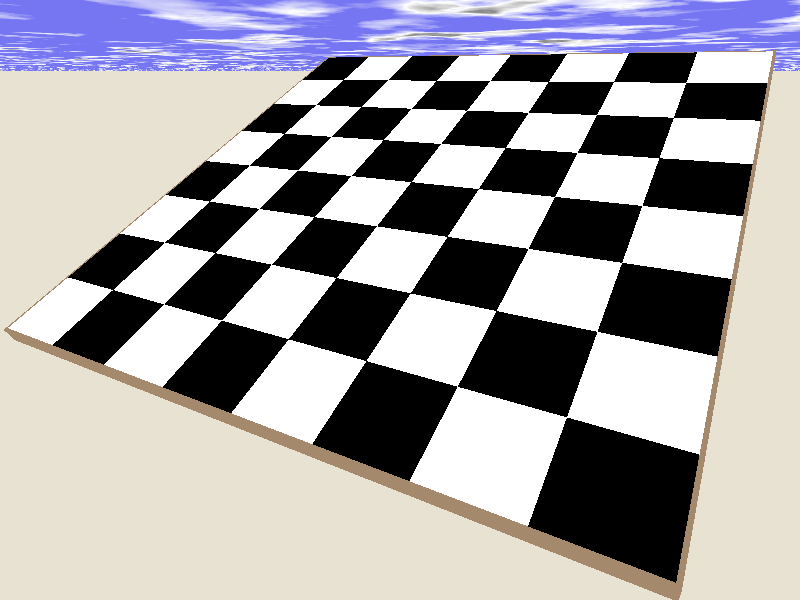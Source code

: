 // PoVRay 3.7 Scene File "checker_0.pov"
// author:  Friedrich A. Lohmueller, June-2009/Aug-2009/Jan-2011
// email: Friedrich.Lohmueller_at_t-online.de
// homepage: http://www.f-lohmueller.de
//--------------------------------------------------------------------------
#version 3.6; // 3.7;
global_settings{ assumed_gamma 1.0 }
#default{ finish{ ambient 0.1 diffuse 0.9 }} 
//--------------------------------------------------------------------------
#include "colors.inc"
#include "textures.inc"
#include "glass.inc"
#include "metals.inc"
#include "golds.inc"
#include "stones.inc"
#include "woods.inc"
#include "shapes.inc"
#include "shapes2.inc"
#include "functions.inc"
#include "math.inc"
#include "transforms.inc"
//--------------------------------------------------------------------------
// camera ------------------------------------------------------------------
#declare Camera_0 = camera {/*ultra_wide_angle*/ angle 70      // front view
                            location  <0.0 , 1.0 ,-2.0>
                            right     x*image_width/image_height
                            look_at   <0.0 , 0.2 , 0.0>}
#declare Camera_1 = camera {/*ultra_wide_angle*/ angle 90   // diagonal view
                            location  <2.0 , 2.5 ,-3.0>
                            right     x*image_width/image_height
                            look_at   <0.0 , 1.0 , 0.0>}
#declare Camera_2 = camera {/*ultra_wide_angle*/ angle 90 // right side view
                            location  <3.0 , 1.0 , 0.0>
                            right     x*image_width/image_height
                            look_at   <0.0 , 1.0 , 0.0>}
#declare Camera_3 = camera {/*ultra_wide_angle*/ angle 90        // top view
                            location  <0.0 , 3.0 ,-0.001>
                            right     x*image_width/image_height
                            look_at   <0.0 , 1.0 , 0.0>}
camera{Camera_0}
// sun ---------------------------------------------------------------------
light_source{<-1500,2500,-2500> color White}

// sky -------------------------------------------------------------- 
plane{<0,1,0>,1 hollow  
       texture{ pigment{ bozo turbulence 0.92
                         color_map { [0.00 rgb <0.20, 0.20, 1.0>*0.9]
                                     [0.50 rgb <0.20, 0.20, 1.0>*0.9]
                                     [0.70 rgb <1,1,1>]
                                     [0.85 rgb <0.25,0.25,0.25>]
                                     [1.0 rgb <0.5,0.5,0.5>]}
                        scale<1,1,1.5>*2.5  translate< -1.25,0,0>
                       }
                finish {ambient 1 diffuse 0} }      
       scale 10000}
// fog on the ground -------------------------------------------------
fog { fog_type   2
      distance   20
      color      <1.00,0.98,0.9>  
      fog_offset 0.1
      fog_alt    1
      turbulence 1.8
    }
// ground ------------------------------------------------------------------
plane{ <0,1,0>, 0 
       texture{ pigment{ color rgb <1.00,0.95,0.8>*0.8}
                normal { bumps 0.75 scale 0.0125  }
                finish { phong 0.1 } 
              } // end of texture
     } // end of plane
//--------------------------------------------------------------------------
//---------------------------- objects in scene ----------------------------
//--------------------------------------------------------------------------
#declare Chessboard = 
union{
box { <-1.01, 0.00, -1.01>,< 1.01, 0.049, 1.01>   
      texture{ pigment{ color rgb< 0.75, 0.5, 0.30>*0.5 }   
             } // end of texture 
    } // end of box --------------------------------------
box { <-1.00, 0.00, -1.00>,< 1.00, 0.05, 1.00>   
      texture{ pigment{ checker color rgb<1,1,1> color rgb<0,0,0> }   
               scale 0.25 
             } // end of texture 
    } // end of box --------------------------------------
} // ---------------------------------------------- end Chessbord

//--------------------------------------------------------------------------
object{ Chessboard
        scale 1 
        rotate<-25,30,0> 
        translate<0.05,0.6,0> 
      } // ------------------ 
//--------------------------------------------------------------------------






 




